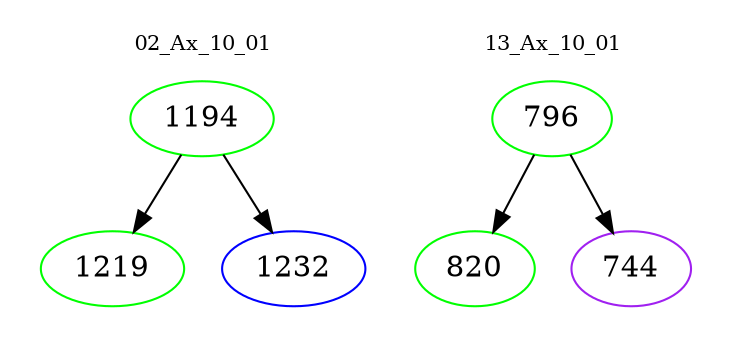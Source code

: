 digraph{
subgraph cluster_0 {
color = white
label = "02_Ax_10_01";
fontsize=10;
T0_1194 [label="1194", color="green"]
T0_1194 -> T0_1219 [color="black"]
T0_1219 [label="1219", color="green"]
T0_1194 -> T0_1232 [color="black"]
T0_1232 [label="1232", color="blue"]
}
subgraph cluster_1 {
color = white
label = "13_Ax_10_01";
fontsize=10;
T1_796 [label="796", color="green"]
T1_796 -> T1_820 [color="black"]
T1_820 [label="820", color="green"]
T1_796 -> T1_744 [color="black"]
T1_744 [label="744", color="purple"]
}
}
